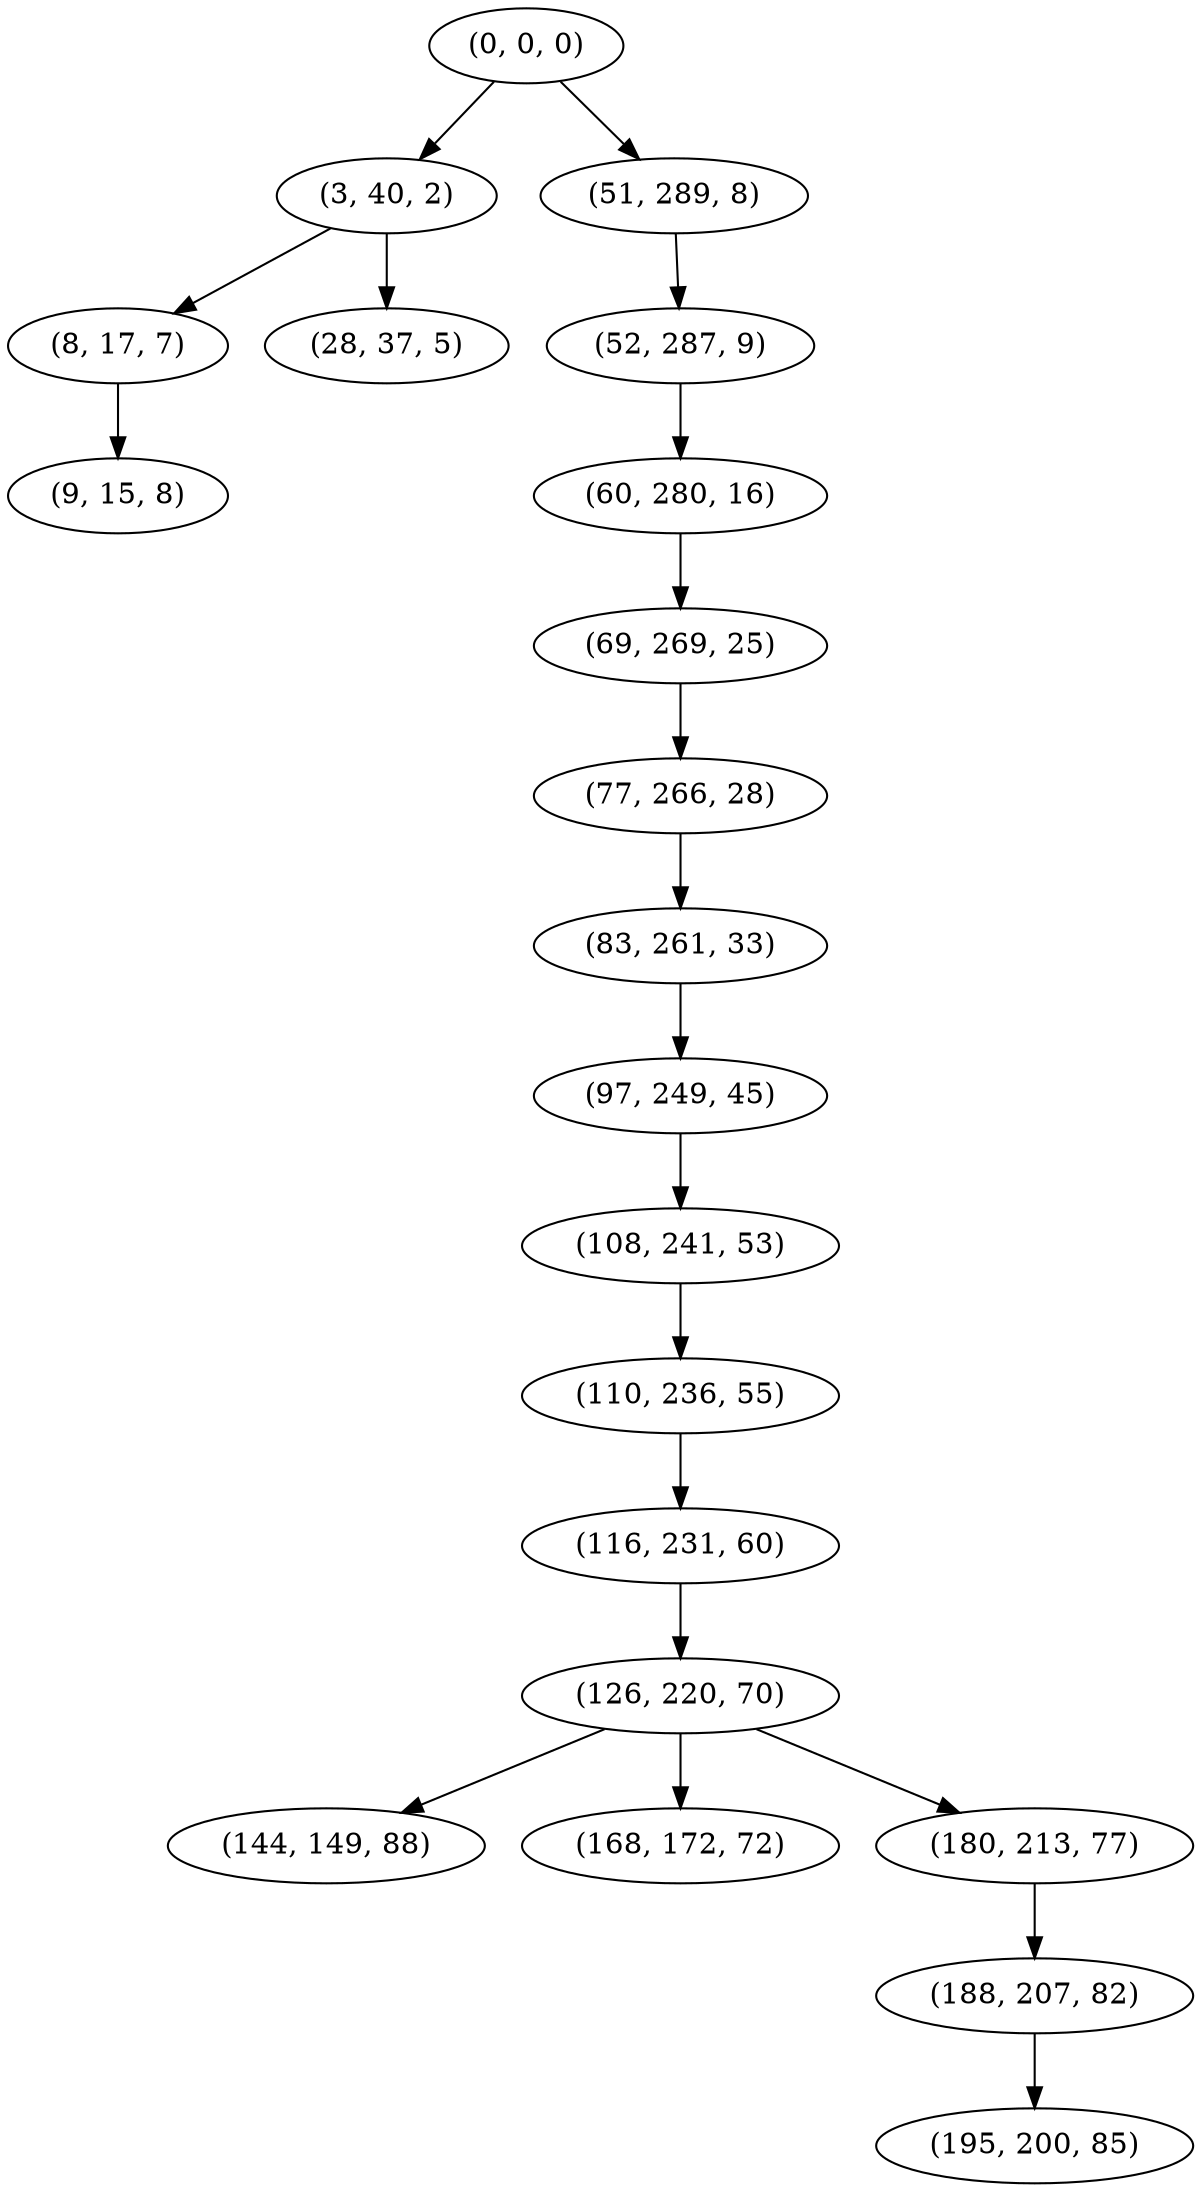 digraph tree {
    "(0, 0, 0)";
    "(3, 40, 2)";
    "(8, 17, 7)";
    "(9, 15, 8)";
    "(28, 37, 5)";
    "(51, 289, 8)";
    "(52, 287, 9)";
    "(60, 280, 16)";
    "(69, 269, 25)";
    "(77, 266, 28)";
    "(83, 261, 33)";
    "(97, 249, 45)";
    "(108, 241, 53)";
    "(110, 236, 55)";
    "(116, 231, 60)";
    "(126, 220, 70)";
    "(144, 149, 88)";
    "(168, 172, 72)";
    "(180, 213, 77)";
    "(188, 207, 82)";
    "(195, 200, 85)";
    "(0, 0, 0)" -> "(3, 40, 2)";
    "(0, 0, 0)" -> "(51, 289, 8)";
    "(3, 40, 2)" -> "(8, 17, 7)";
    "(3, 40, 2)" -> "(28, 37, 5)";
    "(8, 17, 7)" -> "(9, 15, 8)";
    "(51, 289, 8)" -> "(52, 287, 9)";
    "(52, 287, 9)" -> "(60, 280, 16)";
    "(60, 280, 16)" -> "(69, 269, 25)";
    "(69, 269, 25)" -> "(77, 266, 28)";
    "(77, 266, 28)" -> "(83, 261, 33)";
    "(83, 261, 33)" -> "(97, 249, 45)";
    "(97, 249, 45)" -> "(108, 241, 53)";
    "(108, 241, 53)" -> "(110, 236, 55)";
    "(110, 236, 55)" -> "(116, 231, 60)";
    "(116, 231, 60)" -> "(126, 220, 70)";
    "(126, 220, 70)" -> "(144, 149, 88)";
    "(126, 220, 70)" -> "(168, 172, 72)";
    "(126, 220, 70)" -> "(180, 213, 77)";
    "(180, 213, 77)" -> "(188, 207, 82)";
    "(188, 207, 82)" -> "(195, 200, 85)";
}
